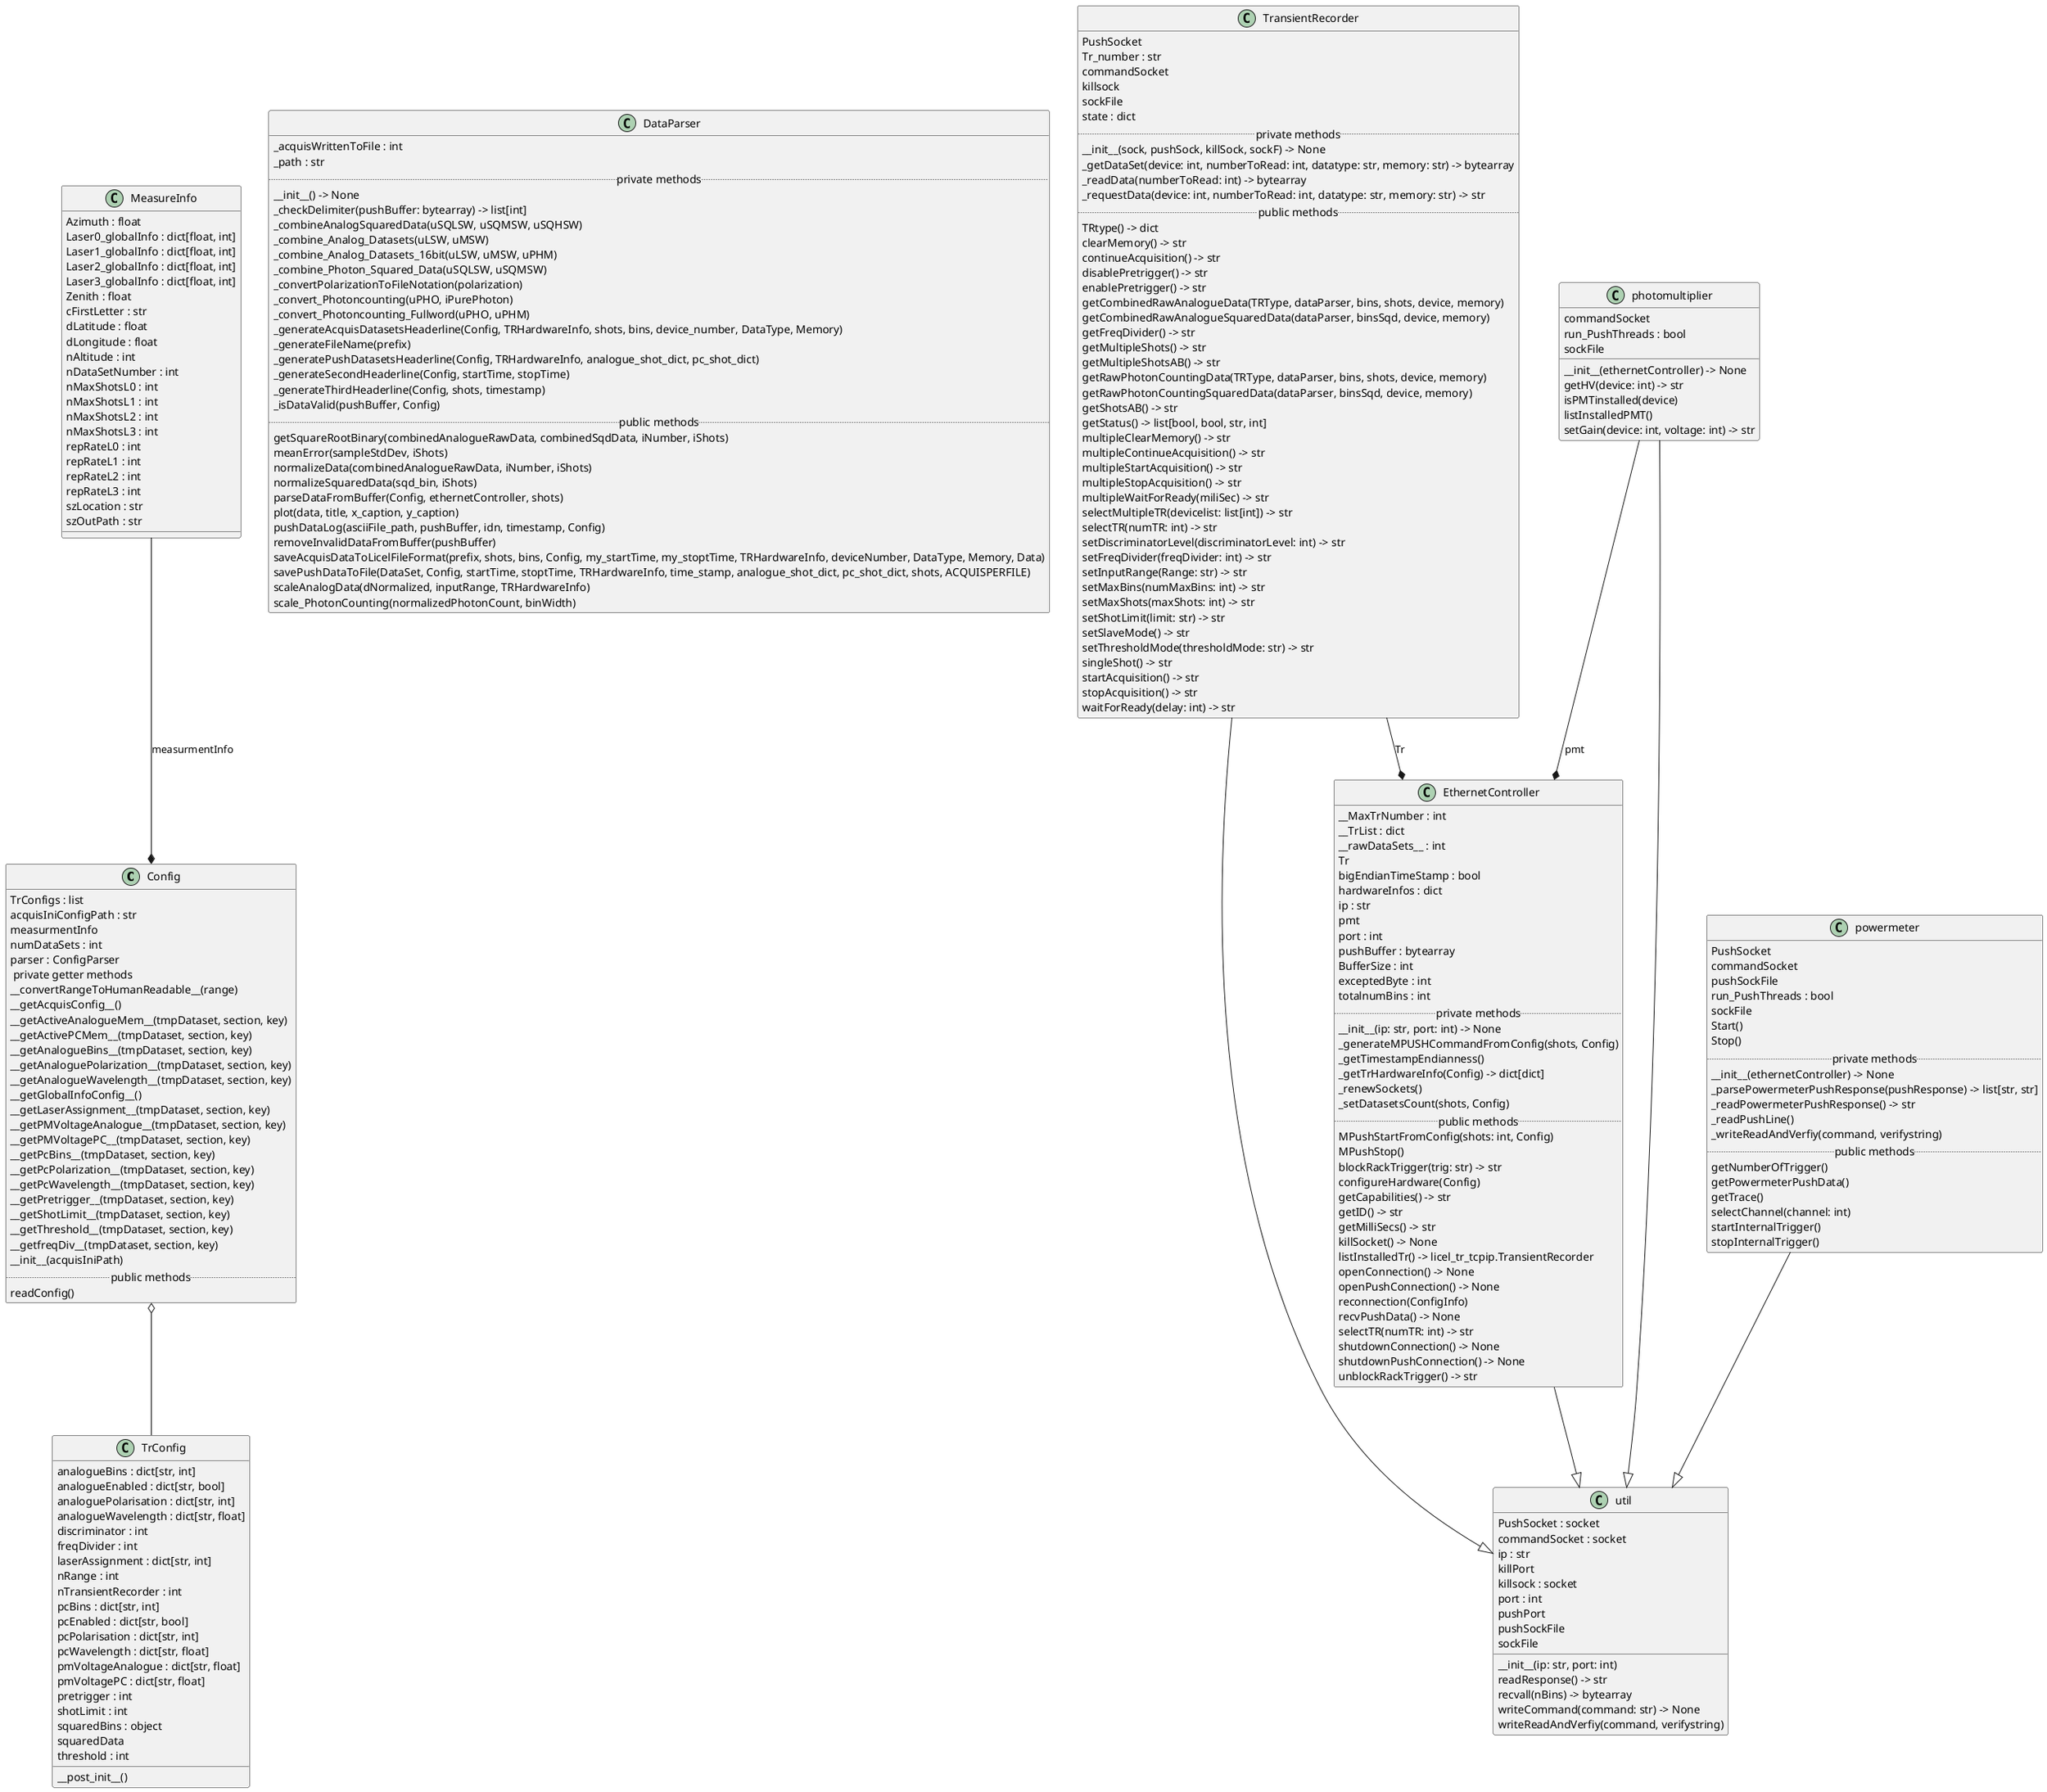 @startuml classes
set namespaceSeparator none
class "Config" as Licel.licel_Config.Config {
  TrConfigs : list
  acquisIniConfigPath : str
  measurmentInfo
  numDataSets : int
  parser : ConfigParser
    .. private getter methods ..
  __convertRangeToHumanReadable__(range)
  __getAcquisConfig__()
  __getActiveAnalogueMem__(tmpDataset, section, key)
  __getActivePCMem__(tmpDataset, section, key)
  __getAnalogueBins__(tmpDataset, section, key)
  __getAnaloguePolarization__(tmpDataset, section, key)
  __getAnalogueWavelength__(tmpDataset, section, key)
  __getGlobalInfoConfig__()
  __getLaserAssignment__(tmpDataset, section, key)
  __getPMVoltageAnalogue__(tmpDataset, section, key)
  __getPMVoltagePC__(tmpDataset, section, key)
  __getPcBins__(tmpDataset, section, key)
  __getPcPolarization__(tmpDataset, section, key)
  __getPcWavelength__(tmpDataset, section, key)
  __getPretrigger__(tmpDataset, section, key)
  __getShotLimit__(tmpDataset, section, key)
  __getThreshold__(tmpDataset, section, key)
  __getfreqDiv__(tmpDataset, section, key)
  __init__(acquisIniPath)
  .. public methods ..
  readConfig()
}
class "DataParser" as Licel.licel_data.DataParser {
  _acquisWrittenToFile : int
  _path : str
  .. private methods ..
  __init__() -> None
  _checkDelimiter(pushBuffer: bytearray) -> list[int]
  _combineAnalogSquaredData(uSQLSW, uSQMSW, uSQHSW)
  _combine_Analog_Datasets(uLSW, uMSW)
  _combine_Analog_Datasets_16bit(uLSW, uMSW, uPHM)
  _combine_Photon_Squared_Data(uSQLSW, uSQMSW)
  _convertPolarizationToFileNotation(polarization)
  _convert_Photoncounting(uPHO, iPurePhoton)
  _convert_Photoncounting_Fullword(uPHO, uPHM)
  _generateAcquisDatasetsHeaderline(Config, TRHardwareInfo, shots, bins, device_number, DataType, Memory)
  _generateFileName(prefix)
  _generatePushDatasetsHeaderline(Config, TRHardwareInfo, analogue_shot_dict, pc_shot_dict)
  _generateSecondHeaderline(Config, startTime, stopTime)
  _generateThirdHeaderline(Config, shots, timestamp)
  _isDataValid(pushBuffer, Config)
  .. public methods ..
  getSquareRootBinary(combinedAnalogueRawData, combinedSqdData, iNumber, iShots)
  meanError(sampleStdDev, iShots)
  normalizeData(combinedAnalogueRawData, iNumber, iShots)
  normalizeSquaredData(sqd_bin, iShots)
  parseDataFromBuffer(Config, ethernetController, shots)
  plot(data, title, x_caption, y_caption)
  pushDataLog(asciiFile_path, pushBuffer, idn, timestamp, Config)
  removeInvalidDataFromBuffer(pushBuffer)
  saveAcquisDataToLicelFileFormat(prefix, shots, bins, Config, my_startTime, my_stoptTime, TRHardwareInfo, deviceNumber, DataType, Memory, Data)
  savePushDataToFile(DataSet, Config, startTime, stoptTime, TRHardwareInfo, time_stamp, analogue_shot_dict, pc_shot_dict, shots, ACQUISPERFILE)
  scaleAnalogData(dNormalized, inputRange, TRHardwareInfo)
  scale_PhotonCounting(normalizedPhotonCount, binWidth)
}
class "EthernetController" as Licel.licel_tcpip.EthernetController {
  __MaxTrNumber : int
  __TrList : dict
  __rawDataSets__ : int
  Tr
  bigEndianTimeStamp : bool
  hardwareInfos : dict
  ip : str
  pmt
  port : int
  pushBuffer : bytearray
  BufferSize : int
  exceptedByte : int
  totalnumBins : int
  .. private methods ..
  __init__(ip: str, port: int) -> None
  _generateMPUSHCommandFromConfig(shots, Config)
  _getTimestampEndianness()
  _getTrHardwareInfo(Config) -> dict[dict]
  _renewSockets()
  _setDatasetsCount(shots, Config)
  .. public methods ..
  MPushStartFromConfig(shots: int, Config)
  MPushStop()
  blockRackTrigger(trig: str) -> str
  configureHardware(Config)
  getCapabilities() -> str
  getID() -> str
  getMilliSecs() -> str
  killSocket() -> None
  listInstalledTr() -> licel_tr_tcpip.TransientRecorder
  openConnection() -> None
  openPushConnection() -> None
  reconnection(ConfigInfo)
  recvPushData() -> None
  selectTR(numTR: int) -> str
  shutdownConnection() -> None
  shutdownPushConnection() -> None
  unblockRackTrigger() -> str
}
class "MeasureInfo" as Licel.licel_Config.MeasureInfo {
  Azimuth : float
  Laser0_globalInfo : dict[float, int]
  Laser1_globalInfo : dict[float, int]
  Laser2_globalInfo : dict[float, int]
  Laser3_globalInfo : dict[float, int]
  Zenith : float
  cFirstLetter : str
  dLatitude : float
  dLongitude : float
  nAltitude : int
  nDataSetNumber : int
  nMaxShotsL0 : int
  nMaxShotsL1 : int
  nMaxShotsL2 : int
  nMaxShotsL3 : int
  repRateL0 : int
  repRateL1 : int
  repRateL2 : int
  repRateL3 : int
  szLocation : str
  szOutPath : str
}
class "TrConfig" as Licel.licel_Config.TrConfig {
  analogueBins : dict[str, int]
  analogueEnabled : dict[str, bool]
  analoguePolarisation : dict[str, int]
  analogueWavelength : dict[str, float]
  discriminator : int
  freqDivider : int
  laserAssignment : dict[str, int]
  nRange : int
  nTransientRecorder : int
  pcBins : dict[str, int]
  pcEnabled : dict[str, bool]
  pcPolarisation : dict[str, int]
  pcWavelength : dict[str, float]
  pmVoltageAnalogue : dict[str, float]
  pmVoltagePC : dict[str, float]
  pretrigger : int
  shotLimit : int
  squaredBins : object
  squaredData
  threshold : int
  __post_init__()
}
class "TransientRecorder" as Licel.licel_tr_tcpip.TransientRecorder {
  PushSocket
  Tr_number : str
  commandSocket
  killsock
  sockFile
  state : dict
  .. private methods ..
  __init__(sock, pushSock, killSock, sockF) -> None
  _getDataSet(device: int, numberToRead: int, datatype: str, memory: str) -> bytearray
  _readData(numberToRead: int) -> bytearray
  _requestData(device: int, numberToRead: int, datatype: str, memory: str) -> str
  .. public methods ..
  TRtype() -> dict
  clearMemory() -> str
  continueAcquisition() -> str
  disablePretrigger() -> str
  enablePretrigger() -> str
  getCombinedRawAnalogueData(TRType, dataParser, bins, shots, device, memory)
  getCombinedRawAnalogueSquaredData(dataParser, binsSqd, device, memory)
  getFreqDivider() -> str
  getMultipleShots() -> str
  getMultipleShotsAB() -> str
  getRawPhotonCountingData(TRType, dataParser, bins, shots, device, memory)
  getRawPhotonCountingSquaredData(dataParser, binsSqd, device, memory)
  getShotsAB() -> str
  getStatus() -> list[bool, bool, str, int]
  multipleClearMemory() -> str
  multipleContinueAcquisition() -> str
  multipleStartAcquisition() -> str
  multipleStopAcquisition() -> str
  multipleWaitForReady(miliSec) -> str
  selectMultipleTR(devicelist: list[int]) -> str
  selectTR(numTR: int) -> str
  setDiscriminatorLevel(discriminatorLevel: int) -> str
  setFreqDivider(freqDivider: int) -> str
  setInputRange(Range: str) -> str
  setMaxBins(numMaxBins: int) -> str
  setMaxShots(maxShots: int) -> str
  setShotLimit(limit: str) -> str
  setSlaveMode() -> str
  setThresholdMode(thresholdMode: str) -> str
  singleShot() -> str
  startAcquisition() -> str
  stopAcquisition() -> str
  waitForReady(delay: int) -> str
}
class "photomultiplier" as Licel.photomultiplier.photomultiplier {
  commandSocket
  run_PushThreads : bool
  sockFile
  __init__(ethernetController) -> None
  getHV(device: int) -> str
  isPMTinstalled(device)
  listInstalledPMT()
  setGain(device: int, voltage: int) -> str
}
class "powermeter" as Licel.powermeter.powermeter {
  PushSocket
  commandSocket
  pushSockFile
  run_PushThreads : bool
  sockFile
  Start()
  Stop()
  .. private methods ..
  __init__(ethernetController) -> None
  _parsePowermeterPushResponse(pushResponse) -> list[str, str]
  _readPowermeterPushResponse() -> str
  _readPushLine()
  _writeReadAndVerfiy(command, verifystring)
  .. public methods ..
  getNumberOfTrigger()
  getPowermeterPushData()
  getTrace()
  selectChannel(channel: int)
  startInternalTrigger()
  stopInternalTrigger()
}
class "util" as Licel.TCP_util.util {
  PushSocket : socket
  commandSocket : socket
  ip : str
  killPort
  killsock : socket
  port : int
  pushPort
  pushSockFile 
  sockFile 
  __init__(ip: str, port: int)
  readResponse() -> str
  recvall(nBins) -> bytearray
  writeCommand(command: str) -> None
  writeReadAndVerfiy(command, verifystring)
}
Licel.licel_tcpip.EthernetController --|> Licel.TCP_util.util
Licel.licel_tr_tcpip.TransientRecorder --|> Licel.TCP_util.util
Licel.photomultiplier.photomultiplier --|> Licel.TCP_util.util
Licel.powermeter.powermeter --|> Licel.TCP_util.util
Licel.licel_Config.MeasureInfo --* Licel.licel_Config.Config : measurmentInfo
Licel.licel_tr_tcpip.TransientRecorder --* Licel.licel_tcpip.EthernetController : Tr
Licel.photomultiplier.photomultiplier --* Licel.licel_tcpip.EthernetController : pmt
Licel.licel_Config.Config o-- Licel.licel_Config.TrConfig 
@enduml
